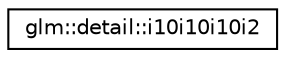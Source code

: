 digraph "Graphical Class Hierarchy"
{
  edge [fontname="Helvetica",fontsize="10",labelfontname="Helvetica",labelfontsize="10"];
  node [fontname="Helvetica",fontsize="10",shape=record];
  rankdir="LR";
  Node1 [label="glm::detail::i10i10i10i2",height=0.2,width=0.4,color="black", fillcolor="white", style="filled",URL="$unionglm_1_1detail_1_1i10i10i10i2.html"];
}
